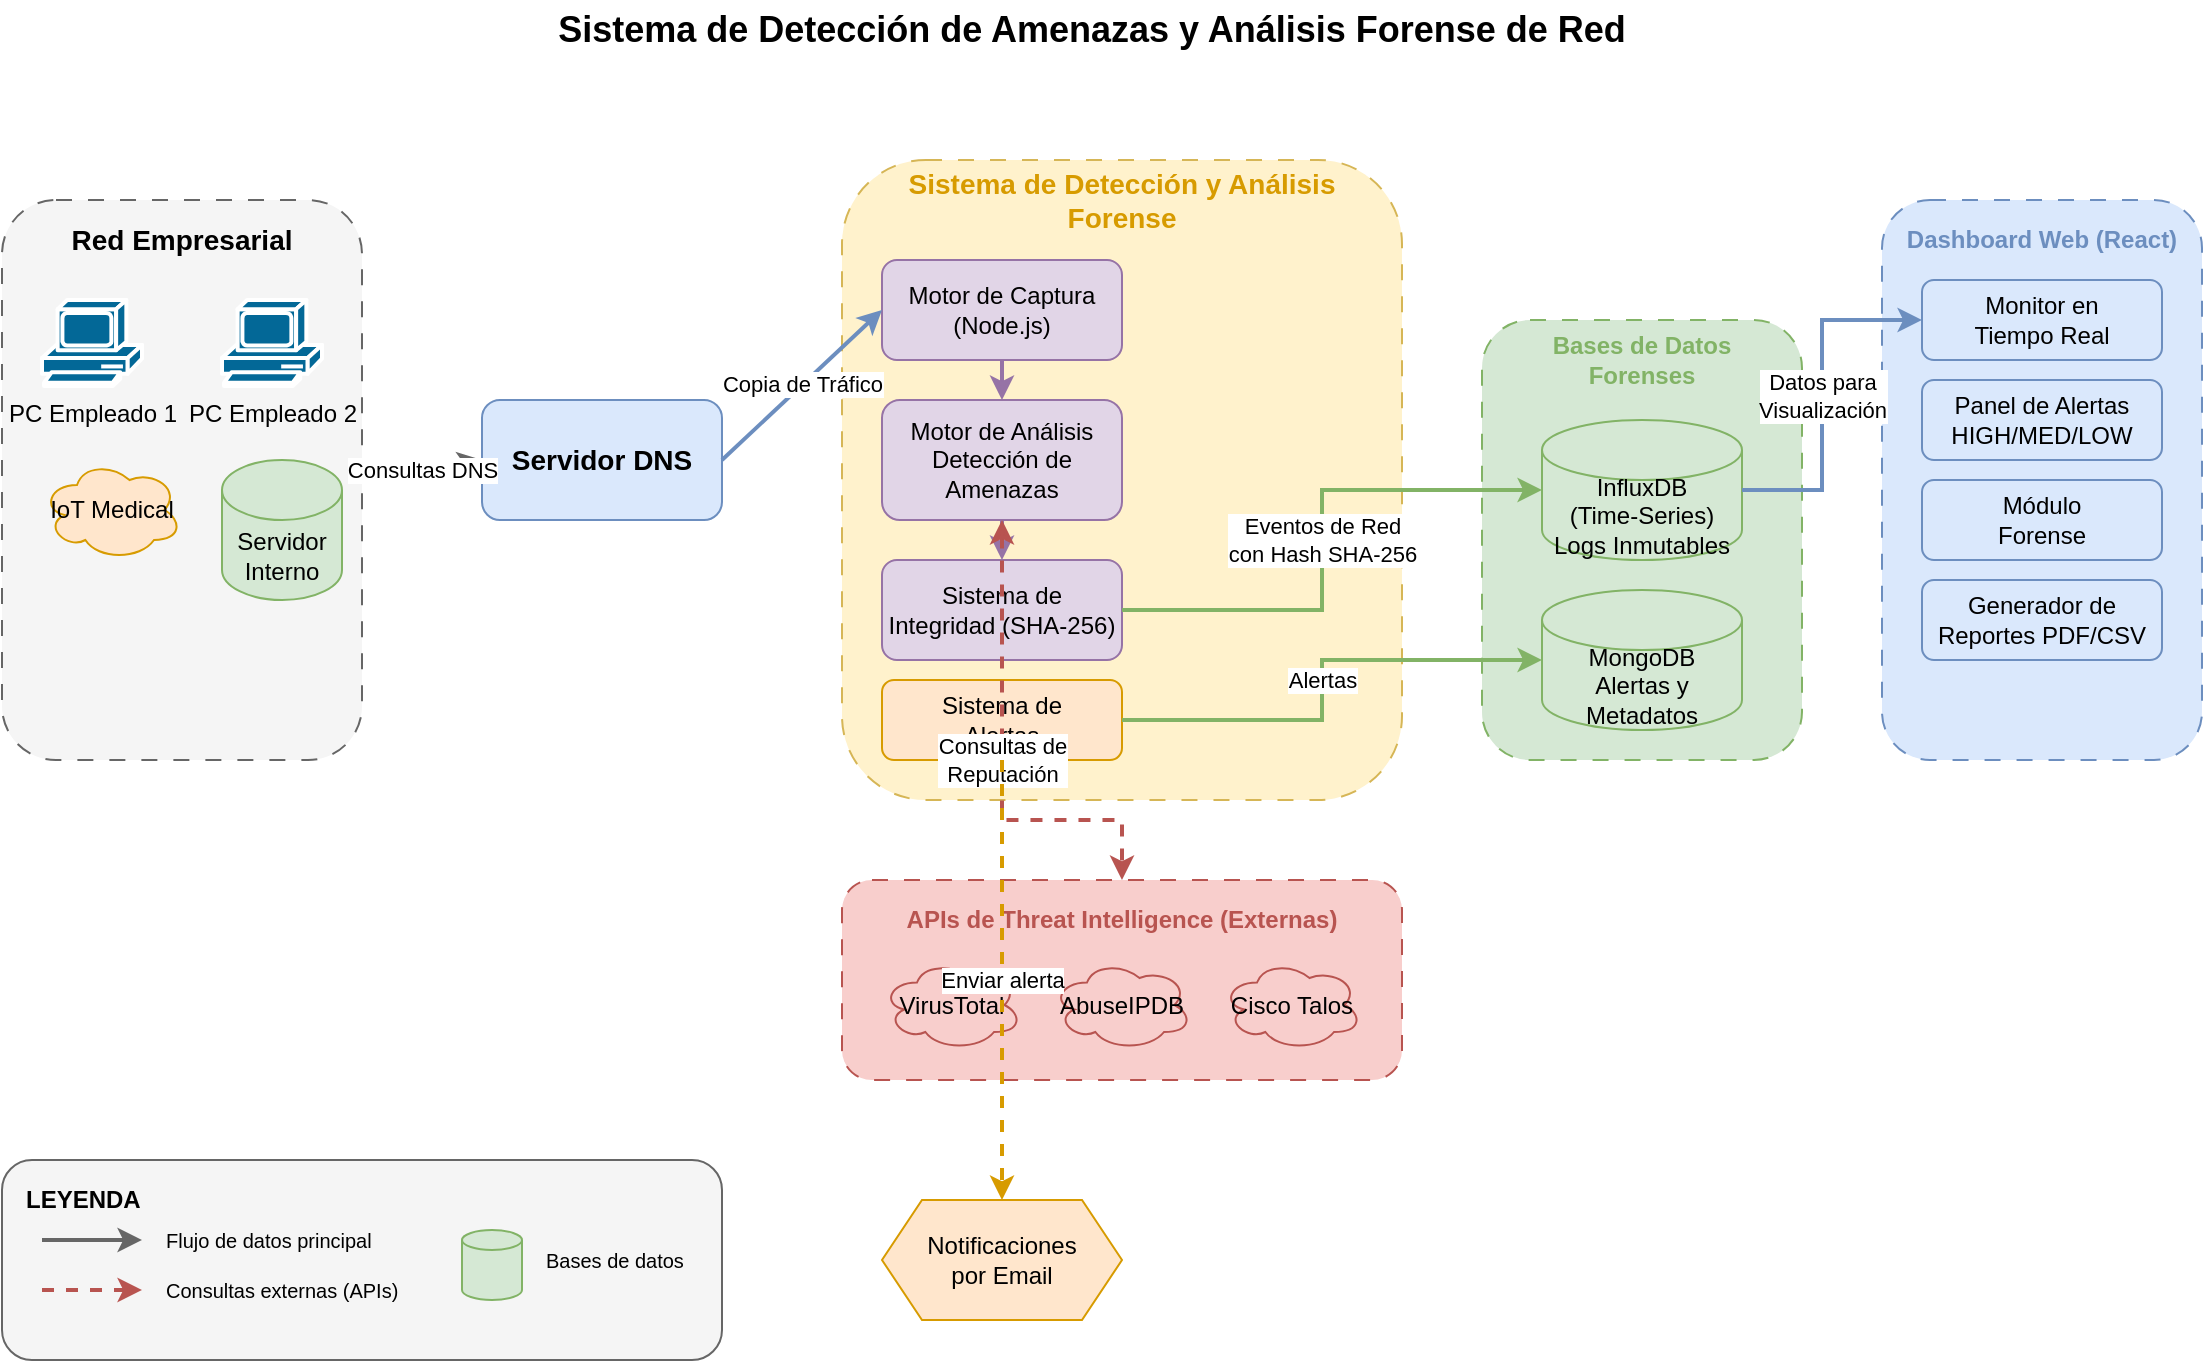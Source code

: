 <mxfile version="28.2.7">
  <diagram name="Arquitectura de Red - Clínica Salud Digital" id="xCzuGam6SKJgWLf-MmOx">
    <mxGraphModel dx="1629" dy="877" grid="1" gridSize="10" guides="1" tooltips="1" connect="1" arrows="1" fold="1" page="1" pageScale="1" pageWidth="850" pageHeight="1100" math="0" shadow="0">
      <root>
        <mxCell id="0" />
        <mxCell id="1" parent="0" />
        <mxCell id="Pkjh9wuOCZVkAxIQtO-T-48" value="Sistema de Detección de Amenazas y Análisis Forense de Red" style="text;html=1;strokeColor=none;fillColor=none;align=center;verticalAlign=middle;whiteSpace=wrap;rounded=0;fontSize=18;fontStyle=1" vertex="1" parent="1">
          <mxGeometry x="234.5" y="20" width="700" height="30" as="geometry" />
        </mxCell>
        <mxCell id="Pkjh9wuOCZVkAxIQtO-T-49" value="" style="rounded=1;whiteSpace=wrap;html=1;fillColor=#f5f5f5;strokeColor=#666666;dashed=1;dashPattern=8 8;" vertex="1" parent="1">
          <mxGeometry x="40" y="120" width="180" height="280" as="geometry" />
        </mxCell>
        <mxCell id="Pkjh9wuOCZVkAxIQtO-T-50" value="Red Empresarial" style="text;html=1;strokeColor=none;fillColor=none;align=center;verticalAlign=middle;whiteSpace=wrap;rounded=0;fontSize=14;fontStyle=1" vertex="1" parent="1">
          <mxGeometry x="70" y="130" width="120" height="20" as="geometry" />
        </mxCell>
        <mxCell id="Pkjh9wuOCZVkAxIQtO-T-51" value="PC Empleado 1" style="shape=mxgraph.cisco.computers_and_peripherals.pc;html=1;pointerEvents=1;dashed=0;fillColor=#036897;strokeColor=#ffffff;strokeWidth=2;verticalLabelPosition=bottom;verticalAlign=top;align=center;outlineConnect=0;" vertex="1" parent="1">
          <mxGeometry x="60" y="170" width="50" height="43" as="geometry" />
        </mxCell>
        <mxCell id="Pkjh9wuOCZVkAxIQtO-T-52" value="PC Empleado 2" style="shape=mxgraph.cisco.computers_and_peripherals.pc;html=1;pointerEvents=1;dashed=0;fillColor=#036897;strokeColor=#ffffff;strokeWidth=2;verticalLabelPosition=bottom;verticalAlign=top;align=center;outlineConnect=0;" vertex="1" parent="1">
          <mxGeometry x="150" y="170" width="50" height="43" as="geometry" />
        </mxCell>
        <mxCell id="Pkjh9wuOCZVkAxIQtO-T-53" value="IoT Medical" style="ellipse;shape=cloud;whiteSpace=wrap;html=1;fillColor=#ffe6cc;strokeColor=#d79b00;" vertex="1" parent="1">
          <mxGeometry x="60" y="250" width="70" height="50" as="geometry" />
        </mxCell>
        <mxCell id="Pkjh9wuOCZVkAxIQtO-T-54" value="Servidor Interno" style="shape=cylinder3;whiteSpace=wrap;html=1;boundedLbl=1;backgroundOutline=1;size=15;fillColor=#d5e8d4;strokeColor=#82b366;" vertex="1" parent="1">
          <mxGeometry x="150" y="250" width="60" height="70" as="geometry" />
        </mxCell>
        <mxCell id="Pkjh9wuOCZVkAxIQtO-T-55" value="Servidor DNS" style="rounded=1;whiteSpace=wrap;html=1;fillColor=#dae8fc;strokeColor=#6c8ebf;fontSize=14;fontStyle=1" vertex="1" parent="1">
          <mxGeometry x="280" y="220" width="120" height="60" as="geometry" />
        </mxCell>
        <mxCell id="Pkjh9wuOCZVkAxIQtO-T-56" value="Consultas DNS" style="endArrow=classic;html=1;rounded=0;entryX=0;entryY=0.5;entryDx=0;entryDy=0;exitX=1;exitY=0.5;exitDx=0;exitDy=0;strokeWidth=2;strokeColor=#666666;" edge="1" parent="1" source="Pkjh9wuOCZVkAxIQtO-T-49" target="Pkjh9wuOCZVkAxIQtO-T-55">
          <mxGeometry width="50" height="50" relative="1" as="geometry">
            <mxPoint x="220" y="260" as="sourcePoint" />
            <mxPoint x="270" y="210" as="targetPoint" />
          </mxGeometry>
        </mxCell>
        <mxCell id="Pkjh9wuOCZVkAxIQtO-T-57" value="" style="rounded=1;whiteSpace=wrap;html=1;fillColor=#fff2cc;strokeColor=#d6b656;dashed=1;dashPattern=8 8;" vertex="1" parent="1">
          <mxGeometry x="460" y="100" width="280" height="320" as="geometry" />
        </mxCell>
        <mxCell id="Pkjh9wuOCZVkAxIQtO-T-58" value="Sistema de Detección y Análisis Forense" style="text;html=1;strokeColor=none;fillColor=none;align=center;verticalAlign=middle;whiteSpace=wrap;rounded=0;fontSize=14;fontStyle=1;fontColor=#d79b00;" vertex="1" parent="1">
          <mxGeometry x="470" y="110" width="260" height="20" as="geometry" />
        </mxCell>
        <mxCell id="Pkjh9wuOCZVkAxIQtO-T-59" value="Motor de Captura&#xa;(Node.js)" style="rounded=1;whiteSpace=wrap;html=1;fillColor=#e1d5e7;strokeColor=#9673a6;" vertex="1" parent="1">
          <mxGeometry x="480" y="150" width="120" height="50" as="geometry" />
        </mxCell>
        <mxCell id="Pkjh9wuOCZVkAxIQtO-T-60" value="Motor de Análisis&#xa;Detección de Amenazas" style="rounded=1;whiteSpace=wrap;html=1;fillColor=#e1d5e7;strokeColor=#9673a6;" vertex="1" parent="1">
          <mxGeometry x="480" y="220" width="120" height="60" as="geometry" />
        </mxCell>
        <mxCell id="Pkjh9wuOCZVkAxIQtO-T-61" value="Sistema de&#xa;Integridad (SHA-256)" style="rounded=1;whiteSpace=wrap;html=1;fillColor=#e1d5e7;strokeColor=#9673a6;" vertex="1" parent="1">
          <mxGeometry x="480" y="300" width="120" height="50" as="geometry" />
        </mxCell>
        <mxCell id="Pkjh9wuOCZVkAxIQtO-T-62" value="Sistema de&#xa;Alertas" style="rounded=1;whiteSpace=wrap;html=1;fillColor=#ffe6cc;strokeColor=#d79b00;" vertex="1" parent="1">
          <mxGeometry x="480" y="360" width="120" height="40" as="geometry" />
        </mxCell>
        <mxCell id="Pkjh9wuOCZVkAxIQtO-T-63" value="Copia de Tráfico" style="endArrow=classic;html=1;rounded=0;exitX=1;exitY=0.5;exitDx=0;exitDy=0;entryX=0;entryY=0.5;entryDx=0;entryDy=0;strokeWidth=2;strokeColor=#6c8ebf;" edge="1" parent="1" source="Pkjh9wuOCZVkAxIQtO-T-55" target="Pkjh9wuOCZVkAxIQtO-T-59">
          <mxGeometry width="50" height="50" relative="1" as="geometry">
            <mxPoint x="400" y="250" as="sourcePoint" />
            <mxPoint x="450" y="200" as="targetPoint" />
          </mxGeometry>
        </mxCell>
        <mxCell id="Pkjh9wuOCZVkAxIQtO-T-64" value="" style="endArrow=classic;html=1;rounded=0;exitX=0.5;exitY=1;exitDx=0;exitDy=0;entryX=0.5;entryY=0;entryDx=0;entryDy=0;strokeWidth=2;strokeColor=#9673a6;" edge="1" parent="1" source="Pkjh9wuOCZVkAxIQtO-T-59" target="Pkjh9wuOCZVkAxIQtO-T-60">
          <mxGeometry width="50" height="50" relative="1" as="geometry">
            <mxPoint x="540" y="250" as="sourcePoint" />
            <mxPoint x="540" y="220" as="targetPoint" />
          </mxGeometry>
        </mxCell>
        <mxCell id="Pkjh9wuOCZVkAxIQtO-T-65" value="" style="endArrow=classic;html=1;rounded=0;exitX=0.5;exitY=1;exitDx=0;exitDy=0;entryX=0.5;entryY=0;entryDx=0;entryDy=0;strokeWidth=2;strokeColor=#9673a6;" edge="1" parent="1" source="Pkjh9wuOCZVkAxIQtO-T-60" target="Pkjh9wuOCZVkAxIQtO-T-61">
          <mxGeometry width="50" height="50" relative="1" as="geometry">
            <mxPoint x="540" y="280" as="sourcePoint" />
            <mxPoint x="540" y="300" as="targetPoint" />
          </mxGeometry>
        </mxCell>
        <mxCell id="Pkjh9wuOCZVkAxIQtO-T-66" value="" style="rounded=1;whiteSpace=wrap;html=1;fillColor=#f8cecc;strokeColor=#b85450;dashed=1;dashPattern=8 8;" vertex="1" parent="1">
          <mxGeometry x="460" y="460" width="280" height="100" as="geometry" />
        </mxCell>
        <mxCell id="Pkjh9wuOCZVkAxIQtO-T-67" value="APIs de Threat Intelligence (Externas)" style="text;html=1;strokeColor=none;fillColor=none;align=center;verticalAlign=middle;whiteSpace=wrap;rounded=0;fontSize=12;fontStyle=1;fontColor=#b85450;" vertex="1" parent="1">
          <mxGeometry x="470" y="470" width="260" height="20" as="geometry" />
        </mxCell>
        <mxCell id="Pkjh9wuOCZVkAxIQtO-T-68" value="VirusTotal" style="ellipse;shape=cloud;whiteSpace=wrap;html=1;fillColor=#f8cecc;strokeColor=#b85450;" vertex="1" parent="1">
          <mxGeometry x="480" y="500" width="70" height="45" as="geometry" />
        </mxCell>
        <mxCell id="Pkjh9wuOCZVkAxIQtO-T-69" value="AbuseIPDB" style="ellipse;shape=cloud;whiteSpace=wrap;html=1;fillColor=#f8cecc;strokeColor=#b85450;" vertex="1" parent="1">
          <mxGeometry x="565" y="500" width="70" height="45" as="geometry" />
        </mxCell>
        <mxCell id="Pkjh9wuOCZVkAxIQtO-T-70" value="Cisco Talos" style="ellipse;shape=cloud;whiteSpace=wrap;html=1;fillColor=#f8cecc;strokeColor=#b85450;" vertex="1" parent="1">
          <mxGeometry x="650" y="500" width="70" height="45" as="geometry" />
        </mxCell>
        <mxCell id="Pkjh9wuOCZVkAxIQtO-T-71" value="Consultas de&#xa;Reputación" style="endArrow=classic;startArrow=classic;html=1;rounded=0;exitX=0.5;exitY=1;exitDx=0;exitDy=0;entryX=0.5;entryY=0;entryDx=0;entryDy=0;strokeWidth=2;strokeColor=#b85450;dashed=1;" edge="1" parent="1" source="Pkjh9wuOCZVkAxIQtO-T-60" target="Pkjh9wuOCZVkAxIQtO-T-66">
          <mxGeometry width="50" height="50" relative="1" as="geometry">
            <mxPoint x="540" y="280" as="sourcePoint" />
            <mxPoint x="600" y="460" as="targetPoint" />
            <Array as="points">
              <mxPoint x="540" y="430" />
              <mxPoint x="600" y="430" />
            </Array>
          </mxGeometry>
        </mxCell>
        <mxCell id="Pkjh9wuOCZVkAxIQtO-T-72" value="" style="rounded=1;whiteSpace=wrap;html=1;fillColor=#d5e8d4;strokeColor=#82b366;dashed=1;dashPattern=8 8;" vertex="1" parent="1">
          <mxGeometry x="780" y="180" width="160" height="220" as="geometry" />
        </mxCell>
        <mxCell id="Pkjh9wuOCZVkAxIQtO-T-73" value="Bases de Datos Forenses" style="text;html=1;strokeColor=none;fillColor=none;align=center;verticalAlign=middle;whiteSpace=wrap;rounded=0;fontSize=12;fontStyle=1;fontColor=#82b366;" vertex="1" parent="1">
          <mxGeometry x="790" y="190" width="140" height="20" as="geometry" />
        </mxCell>
        <mxCell id="Pkjh9wuOCZVkAxIQtO-T-74" value="InfluxDB&#xa;(Time-Series)&#xa;Logs Inmutables" style="shape=cylinder3;whiteSpace=wrap;html=1;boundedLbl=1;backgroundOutline=1;size=15;fillColor=#d5e8d4;strokeColor=#82b366;" vertex="1" parent="1">
          <mxGeometry x="810" y="230" width="100" height="70" as="geometry" />
        </mxCell>
        <mxCell id="Pkjh9wuOCZVkAxIQtO-T-75" value="MongoDB&#xa;Alertas y&#xa;Metadatos" style="shape=cylinder3;whiteSpace=wrap;html=1;boundedLbl=1;backgroundOutline=1;size=15;fillColor=#d5e8d4;strokeColor=#82b366;" vertex="1" parent="1">
          <mxGeometry x="810" y="315" width="100" height="70" as="geometry" />
        </mxCell>
        <mxCell id="Pkjh9wuOCZVkAxIQtO-T-76" value="Eventos de Red&#xa;con Hash SHA-256" style="endArrow=classic;html=1;rounded=0;exitX=1;exitY=0.5;exitDx=0;exitDy=0;entryX=0;entryY=0.5;entryDx=0;entryDy=0;entryPerimeter=0;strokeWidth=2;strokeColor=#82b366;" edge="1" parent="1" source="Pkjh9wuOCZVkAxIQtO-T-61" target="Pkjh9wuOCZVkAxIQtO-T-74">
          <mxGeometry width="50" height="50" relative="1" as="geometry">
            <mxPoint x="600" y="325" as="sourcePoint" />
            <mxPoint x="810" y="265" as="targetPoint" />
            <Array as="points">
              <mxPoint x="700" y="325" />
              <mxPoint x="700" y="265" />
            </Array>
          </mxGeometry>
        </mxCell>
        <mxCell id="Pkjh9wuOCZVkAxIQtO-T-77" value="Alertas" style="endArrow=classic;html=1;rounded=0;exitX=1;exitY=0.5;exitDx=0;exitDy=0;entryX=0;entryY=0.5;entryDx=0;entryDy=0;entryPerimeter=0;strokeWidth=2;strokeColor=#82b366;" edge="1" parent="1" source="Pkjh9wuOCZVkAxIQtO-T-62" target="Pkjh9wuOCZVkAxIQtO-T-75">
          <mxGeometry width="50" height="50" relative="1" as="geometry">
            <mxPoint x="600" y="380" as="sourcePoint" />
            <mxPoint x="810" y="350" as="targetPoint" />
            <Array as="points">
              <mxPoint x="700" y="380" />
              <mxPoint x="700" y="350" />
            </Array>
          </mxGeometry>
        </mxCell>
        <mxCell id="Pkjh9wuOCZVkAxIQtO-T-78" value="" style="rounded=1;whiteSpace=wrap;html=1;fillColor=#dae8fc;strokeColor=#6c8ebf;dashed=1;dashPattern=8 8;" vertex="1" parent="1">
          <mxGeometry x="980" y="120" width="160" height="280" as="geometry" />
        </mxCell>
        <mxCell id="Pkjh9wuOCZVkAxIQtO-T-79" value="Dashboard Web (React)" style="text;html=1;strokeColor=none;fillColor=none;align=center;verticalAlign=middle;whiteSpace=wrap;rounded=0;fontSize=12;fontStyle=1;fontColor=#6c8ebf;" vertex="1" parent="1">
          <mxGeometry x="990" y="130" width="140" height="20" as="geometry" />
        </mxCell>
        <mxCell id="Pkjh9wuOCZVkAxIQtO-T-80" value="Monitor en&#xa;Tiempo Real" style="rounded=1;whiteSpace=wrap;html=1;fillColor=#dae8fc;strokeColor=#6c8ebf;" vertex="1" parent="1">
          <mxGeometry x="1000" y="160" width="120" height="40" as="geometry" />
        </mxCell>
        <mxCell id="Pkjh9wuOCZVkAxIQtO-T-81" value="Panel de Alertas&#xa;HIGH/MED/LOW" style="rounded=1;whiteSpace=wrap;html=1;fillColor=#dae8fc;strokeColor=#6c8ebf;" vertex="1" parent="1">
          <mxGeometry x="1000" y="210" width="120" height="40" as="geometry" />
        </mxCell>
        <mxCell id="Pkjh9wuOCZVkAxIQtO-T-82" value="Módulo&#xa;Forense" style="rounded=1;whiteSpace=wrap;html=1;fillColor=#dae8fc;strokeColor=#6c8ebf;" vertex="1" parent="1">
          <mxGeometry x="1000" y="260" width="120" height="40" as="geometry" />
        </mxCell>
        <mxCell id="Pkjh9wuOCZVkAxIQtO-T-83" value="Generador de&#xa;Reportes PDF/CSV" style="rounded=1;whiteSpace=wrap;html=1;fillColor=#dae8fc;strokeColor=#6c8ebf;" vertex="1" parent="1">
          <mxGeometry x="1000" y="310" width="120" height="40" as="geometry" />
        </mxCell>
        <mxCell id="Pkjh9wuOCZVkAxIQtO-T-84" value="Datos para&#xa;Visualización" style="endArrow=classic;html=1;rounded=0;exitX=1;exitY=0.5;exitDx=0;exitDy=0;exitPerimeter=0;entryX=0;entryY=0.5;entryDx=0;entryDy=0;strokeWidth=2;strokeColor=#6c8ebf;" edge="1" parent="1" source="Pkjh9wuOCZVkAxIQtO-T-74" target="Pkjh9wuOCZVkAxIQtO-T-80">
          <mxGeometry width="50" height="50" relative="1" as="geometry">
            <mxPoint x="910" y="265" as="sourcePoint" />
            <mxPoint x="1000" y="180" as="targetPoint" />
            <Array as="points">
              <mxPoint x="950" y="265" />
              <mxPoint x="950" y="180" />
            </Array>
          </mxGeometry>
        </mxCell>
        <mxCell id="Pkjh9wuOCZVkAxIQtO-T-85" value="Notificaciones&#xa;por Email" style="shape=hexagon;perimeter=hexagonPerimeter2;whiteSpace=wrap;html=1;fixedSize=1;fillColor=#ffe6cc;strokeColor=#d79b00;" vertex="1" parent="1">
          <mxGeometry x="480" y="620" width="120" height="60" as="geometry" />
        </mxCell>
        <mxCell id="Pkjh9wuOCZVkAxIQtO-T-86" value="Enviar alerta" style="endArrow=classic;html=1;rounded=0;exitX=0.5;exitY=1;exitDx=0;exitDy=0;entryX=0.5;entryY=0;entryDx=0;entryDy=0;strokeWidth=2;strokeColor=#d79b00;dashed=1;" edge="1" parent="1" source="Pkjh9wuOCZVkAxIQtO-T-62" target="Pkjh9wuOCZVkAxIQtO-T-85">
          <mxGeometry width="50" height="50" relative="1" as="geometry">
            <mxPoint x="540" y="400" as="sourcePoint" />
            <mxPoint x="540" y="620" as="targetPoint" />
            <Array as="points">
              <mxPoint x="540" y="580" />
            </Array>
          </mxGeometry>
        </mxCell>
        <mxCell id="Pkjh9wuOCZVkAxIQtO-T-87" value="" style="rounded=1;whiteSpace=wrap;html=1;fillColor=#f5f5f5;strokeColor=#666666;" vertex="1" parent="1">
          <mxGeometry x="40" y="600" width="360" height="100" as="geometry" />
        </mxCell>
        <mxCell id="Pkjh9wuOCZVkAxIQtO-T-88" value="LEYENDA" style="text;html=1;strokeColor=none;fillColor=none;align=left;verticalAlign=middle;whiteSpace=wrap;rounded=0;fontSize=12;fontStyle=1" vertex="1" parent="1">
          <mxGeometry x="50" y="610" width="80" height="20" as="geometry" />
        </mxCell>
        <mxCell id="Pkjh9wuOCZVkAxIQtO-T-89" value="" style="endArrow=classic;html=1;rounded=0;strokeWidth=2;strokeColor=#666666;" edge="1" parent="1">
          <mxGeometry width="50" height="50" relative="1" as="geometry">
            <mxPoint x="60" y="640" as="sourcePoint" />
            <mxPoint x="110" y="640" as="targetPoint" />
          </mxGeometry>
        </mxCell>
        <mxCell id="Pkjh9wuOCZVkAxIQtO-T-90" value="Flujo de datos principal" style="text;html=1;strokeColor=none;fillColor=none;align=left;verticalAlign=middle;whiteSpace=wrap;rounded=0;fontSize=10" vertex="1" parent="1">
          <mxGeometry x="120" y="630" width="130" height="20" as="geometry" />
        </mxCell>
        <mxCell id="Pkjh9wuOCZVkAxIQtO-T-91" value="" style="endArrow=classic;html=1;rounded=0;strokeWidth=2;strokeColor=#b85450;dashed=1;" edge="1" parent="1">
          <mxGeometry width="50" height="50" relative="1" as="geometry">
            <mxPoint x="60" y="665" as="sourcePoint" />
            <mxPoint x="110" y="665" as="targetPoint" />
          </mxGeometry>
        </mxCell>
        <mxCell id="Pkjh9wuOCZVkAxIQtO-T-92" value="Consultas externas (APIs)" style="text;html=1;strokeColor=none;fillColor=none;align=left;verticalAlign=middle;whiteSpace=wrap;rounded=0;fontSize=10" vertex="1" parent="1">
          <mxGeometry x="120" y="655" width="130" height="20" as="geometry" />
        </mxCell>
        <mxCell id="Pkjh9wuOCZVkAxIQtO-T-93" value="" style="shape=cylinder3;whiteSpace=wrap;html=1;boundedLbl=1;backgroundOutline=1;size=5;fillColor=#d5e8d4;strokeColor=#82b366;" vertex="1" parent="1">
          <mxGeometry x="270" y="635" width="30" height="35" as="geometry" />
        </mxCell>
        <mxCell id="Pkjh9wuOCZVkAxIQtO-T-94" value="Bases de datos" style="text;html=1;strokeColor=none;fillColor=none;align=left;verticalAlign=middle;whiteSpace=wrap;rounded=0;fontSize=10" vertex="1" parent="1">
          <mxGeometry x="310" y="640" width="80" height="20" as="geometry" />
        </mxCell>
      </root>
    </mxGraphModel>
  </diagram>
</mxfile>
